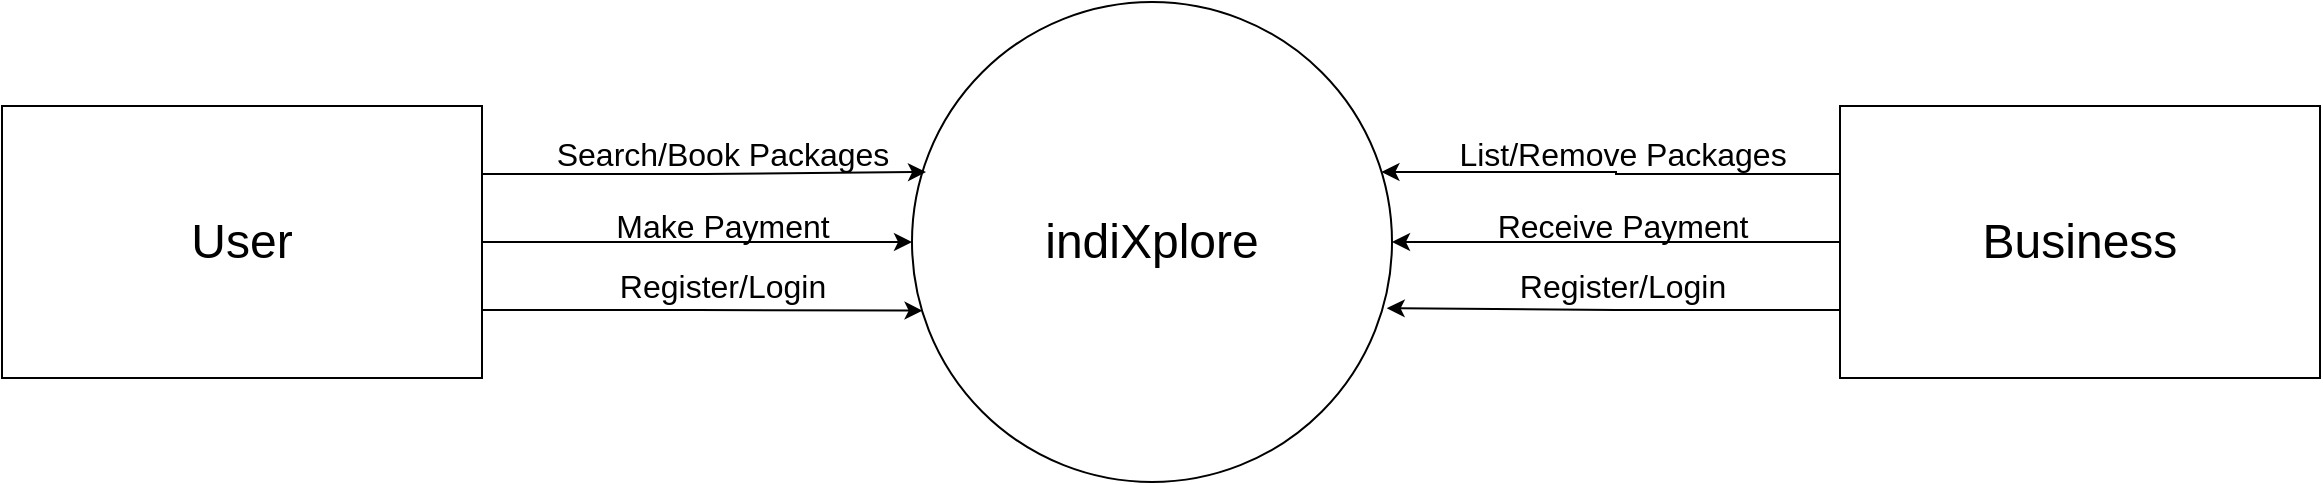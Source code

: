 <mxfile version="14.8.2" type="github">
  <diagram id="2fuQplXi8uLIMwfNDTmf" name="Page-1">
    <mxGraphModel dx="1662" dy="741" grid="1" gridSize="10" guides="1" tooltips="1" connect="1" arrows="1" fold="1" page="1" pageScale="1" pageWidth="1169" pageHeight="827" math="0" shadow="0">
      <root>
        <mxCell id="0" />
        <mxCell id="1" parent="0" />
        <mxCell id="dr0I7wAKj2Z3JRPzPNC9-2" value="&lt;font style=&quot;font-size: 24px&quot;&gt;indiXplore&lt;/font&gt;" style="ellipse;whiteSpace=wrap;html=1;aspect=fixed;" parent="1" vertex="1">
          <mxGeometry x="465" y="348" width="240" height="240" as="geometry" />
        </mxCell>
        <mxCell id="dr0I7wAKj2Z3JRPzPNC9-14" style="edgeStyle=orthogonalEdgeStyle;rounded=0;orthogonalLoop=1;jettySize=auto;html=1;exitX=0;exitY=0.5;exitDx=0;exitDy=0;entryX=1;entryY=0.5;entryDx=0;entryDy=0;" parent="1" source="dr0I7wAKj2Z3JRPzPNC9-3" target="dr0I7wAKj2Z3JRPzPNC9-2" edge="1">
          <mxGeometry relative="1" as="geometry" />
        </mxCell>
        <mxCell id="dr0I7wAKj2Z3JRPzPNC9-15" style="edgeStyle=orthogonalEdgeStyle;rounded=0;orthogonalLoop=1;jettySize=auto;html=1;exitX=0;exitY=0.25;exitDx=0;exitDy=0;entryX=0.978;entryY=0.354;entryDx=0;entryDy=0;entryPerimeter=0;" parent="1" source="dr0I7wAKj2Z3JRPzPNC9-3" target="dr0I7wAKj2Z3JRPzPNC9-2" edge="1">
          <mxGeometry relative="1" as="geometry" />
        </mxCell>
        <mxCell id="dr0I7wAKj2Z3JRPzPNC9-16" style="edgeStyle=orthogonalEdgeStyle;rounded=0;orthogonalLoop=1;jettySize=auto;html=1;exitX=0;exitY=0.75;exitDx=0;exitDy=0;entryX=0.989;entryY=0.638;entryDx=0;entryDy=0;entryPerimeter=0;" parent="1" source="dr0I7wAKj2Z3JRPzPNC9-3" target="dr0I7wAKj2Z3JRPzPNC9-2" edge="1">
          <mxGeometry relative="1" as="geometry">
            <mxPoint x="720" y="502" as="targetPoint" />
          </mxGeometry>
        </mxCell>
        <mxCell id="dr0I7wAKj2Z3JRPzPNC9-3" value="&lt;font style=&quot;font-size: 24px&quot;&gt;Business&lt;/font&gt;" style="rounded=0;whiteSpace=wrap;html=1;" parent="1" vertex="1">
          <mxGeometry x="929" y="400" width="240" height="136" as="geometry" />
        </mxCell>
        <mxCell id="dr0I7wAKj2Z3JRPzPNC9-8" style="edgeStyle=orthogonalEdgeStyle;rounded=0;orthogonalLoop=1;jettySize=auto;html=1;exitX=1;exitY=0.5;exitDx=0;exitDy=0;" parent="1" source="dr0I7wAKj2Z3JRPzPNC9-5" target="dr0I7wAKj2Z3JRPzPNC9-2" edge="1">
          <mxGeometry relative="1" as="geometry" />
        </mxCell>
        <mxCell id="dr0I7wAKj2Z3JRPzPNC9-9" style="edgeStyle=orthogonalEdgeStyle;rounded=0;orthogonalLoop=1;jettySize=auto;html=1;exitX=1;exitY=0.75;exitDx=0;exitDy=0;entryX=0.022;entryY=0.643;entryDx=0;entryDy=0;entryPerimeter=0;" parent="1" source="dr0I7wAKj2Z3JRPzPNC9-5" target="dr0I7wAKj2Z3JRPzPNC9-2" edge="1">
          <mxGeometry relative="1" as="geometry" />
        </mxCell>
        <mxCell id="dr0I7wAKj2Z3JRPzPNC9-12" style="edgeStyle=orthogonalEdgeStyle;rounded=0;orthogonalLoop=1;jettySize=auto;html=1;exitX=1;exitY=0.25;exitDx=0;exitDy=0;" parent="1" source="dr0I7wAKj2Z3JRPzPNC9-5" edge="1">
          <mxGeometry relative="1" as="geometry">
            <mxPoint x="472" y="433" as="targetPoint" />
          </mxGeometry>
        </mxCell>
        <mxCell id="dr0I7wAKj2Z3JRPzPNC9-5" value="&lt;font style=&quot;font-size: 24px&quot;&gt;User&lt;/font&gt;" style="rounded=0;whiteSpace=wrap;html=1;" parent="1" vertex="1">
          <mxGeometry x="10" y="400" width="240" height="136" as="geometry" />
        </mxCell>
        <mxCell id="dr0I7wAKj2Z3JRPzPNC9-7" value="Search/&lt;font style=&quot;font-size: 16px&quot;&gt;Book Packages&lt;/font&gt;" style="text;html=1;align=center;verticalAlign=middle;resizable=0;points=[];autosize=1;strokeColor=none;fontSize=16;" parent="1" vertex="1">
          <mxGeometry x="280" y="414" width="180" height="20" as="geometry" />
        </mxCell>
        <mxCell id="dr0I7wAKj2Z3JRPzPNC9-10" value="Make Payment" style="text;html=1;align=center;verticalAlign=middle;resizable=0;points=[];autosize=1;strokeColor=none;fontSize=16;" parent="1" vertex="1">
          <mxGeometry x="310" y="450" width="120" height="20" as="geometry" />
        </mxCell>
        <mxCell id="dr0I7wAKj2Z3JRPzPNC9-11" value="Register/Login" style="text;html=1;align=center;verticalAlign=middle;resizable=0;points=[];autosize=1;strokeColor=none;fontSize=16;" parent="1" vertex="1">
          <mxGeometry x="310" y="480" width="120" height="20" as="geometry" />
        </mxCell>
        <mxCell id="dr0I7wAKj2Z3JRPzPNC9-17" value="&lt;font style=&quot;font-size: 16px&quot;&gt;List/&lt;/font&gt;Remove&lt;font style=&quot;font-size: 16px&quot;&gt; Packages&lt;/font&gt;" style="text;html=1;align=center;verticalAlign=middle;resizable=0;points=[];autosize=1;strokeColor=none;fontSize=16;" parent="1" vertex="1">
          <mxGeometry x="730" y="414" width="180" height="20" as="geometry" />
        </mxCell>
        <mxCell id="dr0I7wAKj2Z3JRPzPNC9-18" value="Receive Payment" style="text;html=1;align=center;verticalAlign=middle;resizable=0;points=[];autosize=1;strokeColor=none;fontSize=16;" parent="1" vertex="1">
          <mxGeometry x="750" y="450" width="140" height="20" as="geometry" />
        </mxCell>
        <mxCell id="dr0I7wAKj2Z3JRPzPNC9-19" value="Register/Login" style="text;html=1;align=center;verticalAlign=middle;resizable=0;points=[];autosize=1;strokeColor=none;fontSize=16;" parent="1" vertex="1">
          <mxGeometry x="760" y="480" width="120" height="20" as="geometry" />
        </mxCell>
      </root>
    </mxGraphModel>
  </diagram>
</mxfile>
